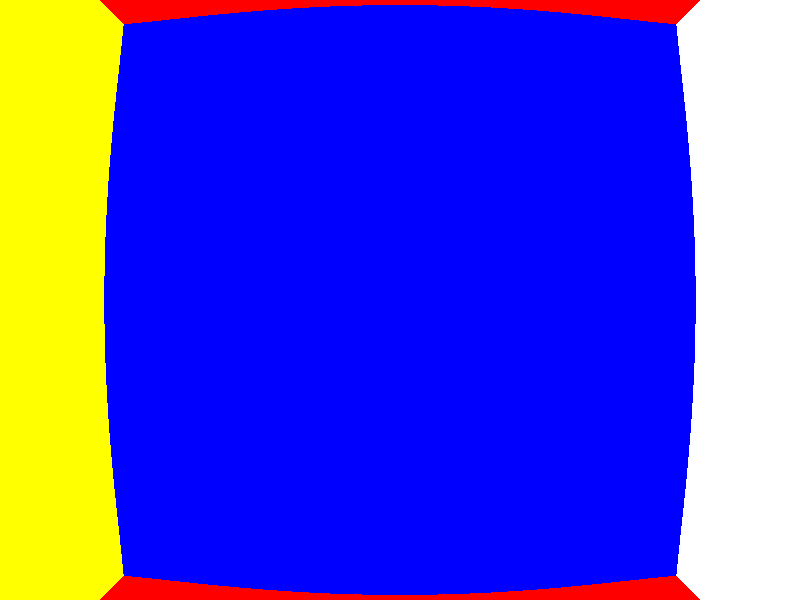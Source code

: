 #include "colors.inc"  // Include color name macros

global_settings { max_trace_level 200 }

#declare SR = 1; // square radius
#declare H = 0.9;
#declare R = SR*3.6; // radius of sphere/cylinder
#declare X = sqrt(R*R-2)+SR;

light_source { <0.1,0.26,0.06> color White }

#declare M=7;
camera {
  ultra_wide_angle   
  //angle 40
  location <M*0.0,0,M*0.06>
  look_at  <0,0,0>
}

// 6 mirror spheres arranged in a cube
#declare REF=0.6;
#declare DIF=0.4;
union {
  sphere { <-X,0,0>,R }
  texture {
    finish { diffuse DIF reflection REF }
    pigment { color White }
  }
}
union {
  sphere { <X,0,0>,R }
  texture {
    finish { diffuse DIF reflection REF }
    pigment { color Yellow }
  }
}
union {
  sphere { <0,0,X>,R }
  texture {
    finish { diffuse DIF reflection REF }
    pigment { color Green }
  }
}
union {
  sphere { <0,0,-X>,R }
  texture {
    finish { diffuse DIF reflection REF }
    pigment { color Blue }
  }
}
union {
  sphere { <0,X,0>,R }
  sphere { <0,-X,0>,R }
  texture {
    finish { diffuse DIF reflection REF }
    pigment { color Red }
  }
}
